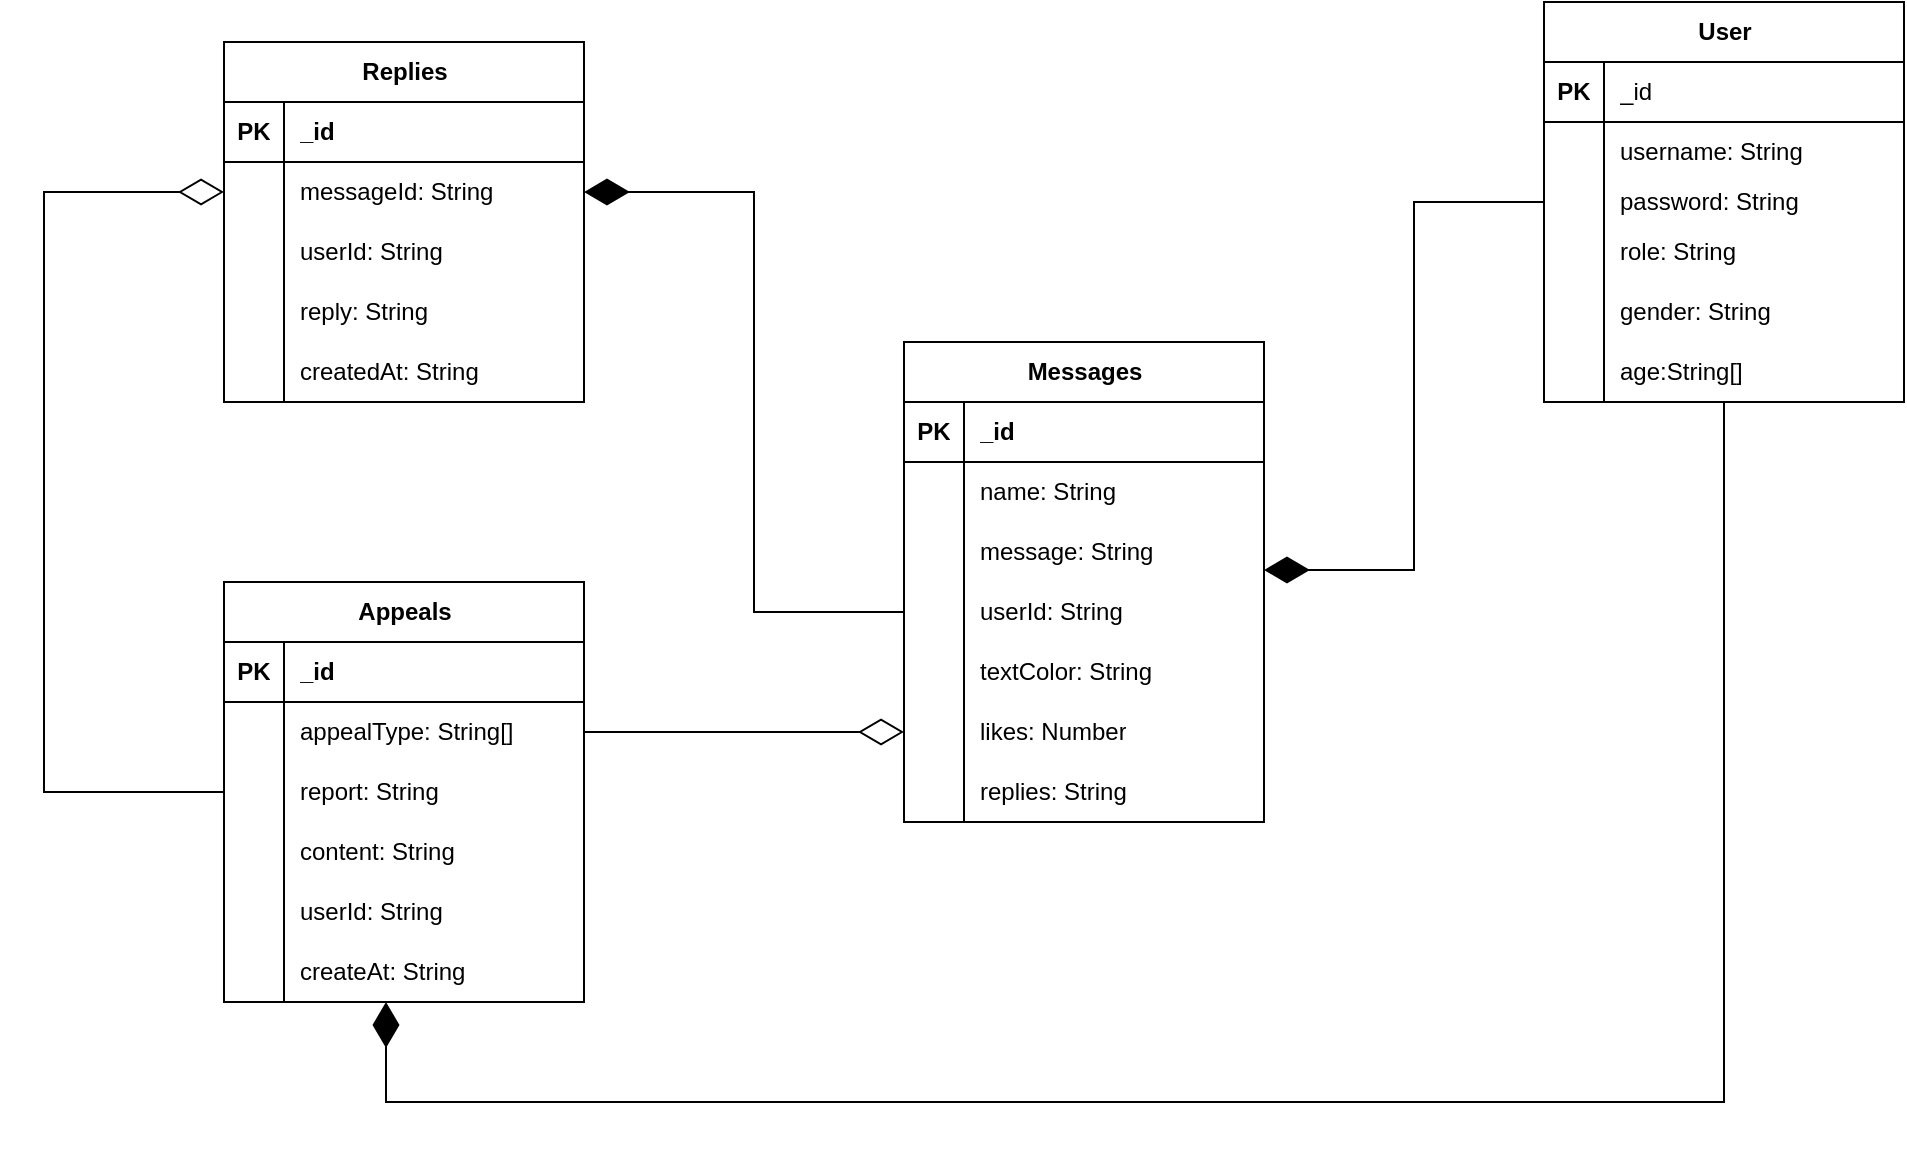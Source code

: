 <mxfile version="24.7.6">
  <diagram name="第 1 页" id="ENVxQrvpQ3haLweXwuNq">
    <mxGraphModel dx="2261" dy="818" grid="1" gridSize="10" guides="1" tooltips="1" connect="1" arrows="1" fold="1" page="1" pageScale="1" pageWidth="827" pageHeight="1169" math="0" shadow="0">
      <root>
        <mxCell id="0" />
        <mxCell id="1" parent="0" />
        <mxCell id="JnHbTNkuamtsmXyYyRPO-1" value="User" style="shape=table;startSize=30;container=1;collapsible=1;childLayout=tableLayout;fixedRows=1;rowLines=0;fontStyle=1;align=center;resizeLast=1;html=1;" parent="1" vertex="1">
          <mxGeometry x="280" y="110" width="180" height="200" as="geometry" />
        </mxCell>
        <mxCell id="JnHbTNkuamtsmXyYyRPO-2" value="" style="shape=tableRow;horizontal=0;startSize=0;swimlaneHead=0;swimlaneBody=0;fillColor=none;collapsible=0;dropTarget=0;points=[[0,0.5],[1,0.5]];portConstraint=eastwest;top=0;left=0;right=0;bottom=1;" parent="JnHbTNkuamtsmXyYyRPO-1" vertex="1">
          <mxGeometry y="30" width="180" height="30" as="geometry" />
        </mxCell>
        <mxCell id="JnHbTNkuamtsmXyYyRPO-3" value="PK" style="shape=partialRectangle;connectable=0;fillColor=none;top=0;left=0;bottom=0;right=0;fontStyle=1;overflow=hidden;whiteSpace=wrap;html=1;" parent="JnHbTNkuamtsmXyYyRPO-2" vertex="1">
          <mxGeometry width="30" height="30" as="geometry">
            <mxRectangle width="30" height="30" as="alternateBounds" />
          </mxGeometry>
        </mxCell>
        <mxCell id="JnHbTNkuamtsmXyYyRPO-4" value="&lt;span style=&quot;font-weight: normal;&quot;&gt;_&lt;span style=&quot;background-color: initial;&quot;&gt;id&lt;/span&gt;&lt;/span&gt;" style="shape=partialRectangle;connectable=0;fillColor=none;top=0;left=0;bottom=0;right=0;align=left;spacingLeft=6;fontStyle=1;overflow=hidden;whiteSpace=wrap;html=1;" parent="JnHbTNkuamtsmXyYyRPO-2" vertex="1">
          <mxGeometry x="30" width="150" height="30" as="geometry">
            <mxRectangle width="150" height="30" as="alternateBounds" />
          </mxGeometry>
        </mxCell>
        <mxCell id="JnHbTNkuamtsmXyYyRPO-5" value="" style="shape=tableRow;horizontal=0;startSize=0;swimlaneHead=0;swimlaneBody=0;fillColor=none;collapsible=0;dropTarget=0;points=[[0,0.5],[1,0.5]];portConstraint=eastwest;top=0;left=0;right=0;bottom=0;" parent="JnHbTNkuamtsmXyYyRPO-1" vertex="1">
          <mxGeometry y="60" width="180" height="30" as="geometry" />
        </mxCell>
        <mxCell id="JnHbTNkuamtsmXyYyRPO-6" value="" style="shape=partialRectangle;connectable=0;fillColor=none;top=0;left=0;bottom=0;right=0;editable=1;overflow=hidden;whiteSpace=wrap;html=1;" parent="JnHbTNkuamtsmXyYyRPO-5" vertex="1">
          <mxGeometry width="30" height="30" as="geometry">
            <mxRectangle width="30" height="30" as="alternateBounds" />
          </mxGeometry>
        </mxCell>
        <mxCell id="JnHbTNkuamtsmXyYyRPO-7" value="username: String" style="shape=partialRectangle;connectable=0;fillColor=none;top=0;left=0;bottom=0;right=0;align=left;spacingLeft=6;overflow=hidden;whiteSpace=wrap;html=1;" parent="JnHbTNkuamtsmXyYyRPO-5" vertex="1">
          <mxGeometry x="30" width="150" height="30" as="geometry">
            <mxRectangle width="150" height="30" as="alternateBounds" />
          </mxGeometry>
        </mxCell>
        <mxCell id="JnHbTNkuamtsmXyYyRPO-8" value="" style="shape=tableRow;horizontal=0;startSize=0;swimlaneHead=0;swimlaneBody=0;fillColor=none;collapsible=0;dropTarget=0;points=[[0,0.5],[1,0.5]];portConstraint=eastwest;top=0;left=0;right=0;bottom=0;" parent="JnHbTNkuamtsmXyYyRPO-1" vertex="1">
          <mxGeometry y="90" width="180" height="20" as="geometry" />
        </mxCell>
        <mxCell id="JnHbTNkuamtsmXyYyRPO-9" value="" style="shape=partialRectangle;connectable=0;fillColor=none;top=0;left=0;bottom=0;right=0;editable=1;overflow=hidden;whiteSpace=wrap;html=1;" parent="JnHbTNkuamtsmXyYyRPO-8" vertex="1">
          <mxGeometry width="30" height="20" as="geometry">
            <mxRectangle width="30" height="20" as="alternateBounds" />
          </mxGeometry>
        </mxCell>
        <mxCell id="JnHbTNkuamtsmXyYyRPO-10" value="password: String" style="shape=partialRectangle;connectable=0;fillColor=none;top=0;left=0;bottom=0;right=0;align=left;spacingLeft=6;overflow=hidden;whiteSpace=wrap;html=1;" parent="JnHbTNkuamtsmXyYyRPO-8" vertex="1">
          <mxGeometry x="30" width="150" height="20" as="geometry">
            <mxRectangle width="150" height="20" as="alternateBounds" />
          </mxGeometry>
        </mxCell>
        <mxCell id="JnHbTNkuamtsmXyYyRPO-11" value="" style="shape=tableRow;horizontal=0;startSize=0;swimlaneHead=0;swimlaneBody=0;fillColor=none;collapsible=0;dropTarget=0;points=[[0,0.5],[1,0.5]];portConstraint=eastwest;top=0;left=0;right=0;bottom=0;" parent="JnHbTNkuamtsmXyYyRPO-1" vertex="1">
          <mxGeometry y="110" width="180" height="30" as="geometry" />
        </mxCell>
        <mxCell id="JnHbTNkuamtsmXyYyRPO-12" value="" style="shape=partialRectangle;connectable=0;fillColor=none;top=0;left=0;bottom=0;right=0;editable=1;overflow=hidden;whiteSpace=wrap;html=1;" parent="JnHbTNkuamtsmXyYyRPO-11" vertex="1">
          <mxGeometry width="30" height="30" as="geometry">
            <mxRectangle width="30" height="30" as="alternateBounds" />
          </mxGeometry>
        </mxCell>
        <mxCell id="JnHbTNkuamtsmXyYyRPO-13" value="role: String" style="shape=partialRectangle;connectable=0;fillColor=none;top=0;left=0;bottom=0;right=0;align=left;spacingLeft=6;overflow=hidden;whiteSpace=wrap;html=1;" parent="JnHbTNkuamtsmXyYyRPO-11" vertex="1">
          <mxGeometry x="30" width="150" height="30" as="geometry">
            <mxRectangle width="150" height="30" as="alternateBounds" />
          </mxGeometry>
        </mxCell>
        <mxCell id="JnHbTNkuamtsmXyYyRPO-14" style="shape=tableRow;horizontal=0;startSize=0;swimlaneHead=0;swimlaneBody=0;fillColor=none;collapsible=0;dropTarget=0;points=[[0,0.5],[1,0.5]];portConstraint=eastwest;top=0;left=0;right=0;bottom=0;" parent="JnHbTNkuamtsmXyYyRPO-1" vertex="1">
          <mxGeometry y="140" width="180" height="30" as="geometry" />
        </mxCell>
        <mxCell id="JnHbTNkuamtsmXyYyRPO-15" style="shape=partialRectangle;connectable=0;fillColor=none;top=0;left=0;bottom=0;right=0;editable=1;overflow=hidden;whiteSpace=wrap;html=1;" parent="JnHbTNkuamtsmXyYyRPO-14" vertex="1">
          <mxGeometry width="30" height="30" as="geometry">
            <mxRectangle width="30" height="30" as="alternateBounds" />
          </mxGeometry>
        </mxCell>
        <mxCell id="JnHbTNkuamtsmXyYyRPO-16" value="gender: String" style="shape=partialRectangle;connectable=0;fillColor=none;top=0;left=0;bottom=0;right=0;align=left;spacingLeft=6;overflow=hidden;whiteSpace=wrap;html=1;" parent="JnHbTNkuamtsmXyYyRPO-14" vertex="1">
          <mxGeometry x="30" width="150" height="30" as="geometry">
            <mxRectangle width="150" height="30" as="alternateBounds" />
          </mxGeometry>
        </mxCell>
        <mxCell id="JnHbTNkuamtsmXyYyRPO-17" style="shape=tableRow;horizontal=0;startSize=0;swimlaneHead=0;swimlaneBody=0;fillColor=none;collapsible=0;dropTarget=0;points=[[0,0.5],[1,0.5]];portConstraint=eastwest;top=0;left=0;right=0;bottom=0;" parent="JnHbTNkuamtsmXyYyRPO-1" vertex="1">
          <mxGeometry y="170" width="180" height="30" as="geometry" />
        </mxCell>
        <mxCell id="JnHbTNkuamtsmXyYyRPO-18" style="shape=partialRectangle;connectable=0;fillColor=none;top=0;left=0;bottom=0;right=0;editable=1;overflow=hidden;whiteSpace=wrap;html=1;" parent="JnHbTNkuamtsmXyYyRPO-17" vertex="1">
          <mxGeometry width="30" height="30" as="geometry">
            <mxRectangle width="30" height="30" as="alternateBounds" />
          </mxGeometry>
        </mxCell>
        <mxCell id="JnHbTNkuamtsmXyYyRPO-19" value="age:String[]" style="shape=partialRectangle;connectable=0;fillColor=none;top=0;left=0;bottom=0;right=0;align=left;spacingLeft=6;overflow=hidden;whiteSpace=wrap;html=1;" parent="JnHbTNkuamtsmXyYyRPO-17" vertex="1">
          <mxGeometry x="30" width="150" height="30" as="geometry">
            <mxRectangle width="150" height="30" as="alternateBounds" />
          </mxGeometry>
        </mxCell>
        <mxCell id="JnHbTNkuamtsmXyYyRPO-40" value="Messages" style="shape=table;startSize=30;container=1;collapsible=1;childLayout=tableLayout;fixedRows=1;rowLines=0;fontStyle=1;align=center;resizeLast=1;html=1;" parent="1" vertex="1">
          <mxGeometry x="-40" y="280" width="180" height="240" as="geometry" />
        </mxCell>
        <mxCell id="JnHbTNkuamtsmXyYyRPO-41" value="" style="shape=tableRow;horizontal=0;startSize=0;swimlaneHead=0;swimlaneBody=0;fillColor=none;collapsible=0;dropTarget=0;points=[[0,0.5],[1,0.5]];portConstraint=eastwest;top=0;left=0;right=0;bottom=1;" parent="JnHbTNkuamtsmXyYyRPO-40" vertex="1">
          <mxGeometry y="30" width="180" height="30" as="geometry" />
        </mxCell>
        <mxCell id="JnHbTNkuamtsmXyYyRPO-42" value="PK" style="shape=partialRectangle;connectable=0;fillColor=none;top=0;left=0;bottom=0;right=0;fontStyle=1;overflow=hidden;whiteSpace=wrap;html=1;" parent="JnHbTNkuamtsmXyYyRPO-41" vertex="1">
          <mxGeometry width="30" height="30" as="geometry">
            <mxRectangle width="30" height="30" as="alternateBounds" />
          </mxGeometry>
        </mxCell>
        <mxCell id="JnHbTNkuamtsmXyYyRPO-43" value="_id" style="shape=partialRectangle;connectable=0;fillColor=none;top=0;left=0;bottom=0;right=0;align=left;spacingLeft=6;fontStyle=1;overflow=hidden;whiteSpace=wrap;html=1;" parent="JnHbTNkuamtsmXyYyRPO-41" vertex="1">
          <mxGeometry x="30" width="150" height="30" as="geometry">
            <mxRectangle width="150" height="30" as="alternateBounds" />
          </mxGeometry>
        </mxCell>
        <mxCell id="JnHbTNkuamtsmXyYyRPO-44" value="" style="shape=tableRow;horizontal=0;startSize=0;swimlaneHead=0;swimlaneBody=0;fillColor=none;collapsible=0;dropTarget=0;points=[[0,0.5],[1,0.5]];portConstraint=eastwest;top=0;left=0;right=0;bottom=0;" parent="JnHbTNkuamtsmXyYyRPO-40" vertex="1">
          <mxGeometry y="60" width="180" height="30" as="geometry" />
        </mxCell>
        <mxCell id="JnHbTNkuamtsmXyYyRPO-45" value="" style="shape=partialRectangle;connectable=0;fillColor=none;top=0;left=0;bottom=0;right=0;editable=1;overflow=hidden;whiteSpace=wrap;html=1;" parent="JnHbTNkuamtsmXyYyRPO-44" vertex="1">
          <mxGeometry width="30" height="30" as="geometry">
            <mxRectangle width="30" height="30" as="alternateBounds" />
          </mxGeometry>
        </mxCell>
        <mxCell id="JnHbTNkuamtsmXyYyRPO-46" value="name: String" style="shape=partialRectangle;connectable=0;fillColor=none;top=0;left=0;bottom=0;right=0;align=left;spacingLeft=6;overflow=hidden;whiteSpace=wrap;html=1;" parent="JnHbTNkuamtsmXyYyRPO-44" vertex="1">
          <mxGeometry x="30" width="150" height="30" as="geometry">
            <mxRectangle width="150" height="30" as="alternateBounds" />
          </mxGeometry>
        </mxCell>
        <mxCell id="JnHbTNkuamtsmXyYyRPO-47" value="" style="shape=tableRow;horizontal=0;startSize=0;swimlaneHead=0;swimlaneBody=0;fillColor=none;collapsible=0;dropTarget=0;points=[[0,0.5],[1,0.5]];portConstraint=eastwest;top=0;left=0;right=0;bottom=0;" parent="JnHbTNkuamtsmXyYyRPO-40" vertex="1">
          <mxGeometry y="90" width="180" height="30" as="geometry" />
        </mxCell>
        <mxCell id="JnHbTNkuamtsmXyYyRPO-48" value="" style="shape=partialRectangle;connectable=0;fillColor=none;top=0;left=0;bottom=0;right=0;editable=1;overflow=hidden;whiteSpace=wrap;html=1;" parent="JnHbTNkuamtsmXyYyRPO-47" vertex="1">
          <mxGeometry width="30" height="30" as="geometry">
            <mxRectangle width="30" height="30" as="alternateBounds" />
          </mxGeometry>
        </mxCell>
        <mxCell id="JnHbTNkuamtsmXyYyRPO-49" value="message: String" style="shape=partialRectangle;connectable=0;fillColor=none;top=0;left=0;bottom=0;right=0;align=left;spacingLeft=6;overflow=hidden;whiteSpace=wrap;html=1;" parent="JnHbTNkuamtsmXyYyRPO-47" vertex="1">
          <mxGeometry x="30" width="150" height="30" as="geometry">
            <mxRectangle width="150" height="30" as="alternateBounds" />
          </mxGeometry>
        </mxCell>
        <mxCell id="JnHbTNkuamtsmXyYyRPO-50" value="" style="shape=tableRow;horizontal=0;startSize=0;swimlaneHead=0;swimlaneBody=0;fillColor=none;collapsible=0;dropTarget=0;points=[[0,0.5],[1,0.5]];portConstraint=eastwest;top=0;left=0;right=0;bottom=0;" parent="JnHbTNkuamtsmXyYyRPO-40" vertex="1">
          <mxGeometry y="120" width="180" height="30" as="geometry" />
        </mxCell>
        <mxCell id="JnHbTNkuamtsmXyYyRPO-51" value="" style="shape=partialRectangle;connectable=0;fillColor=none;top=0;left=0;bottom=0;right=0;editable=1;overflow=hidden;whiteSpace=wrap;html=1;" parent="JnHbTNkuamtsmXyYyRPO-50" vertex="1">
          <mxGeometry width="30" height="30" as="geometry">
            <mxRectangle width="30" height="30" as="alternateBounds" />
          </mxGeometry>
        </mxCell>
        <mxCell id="JnHbTNkuamtsmXyYyRPO-52" value="userId: String" style="shape=partialRectangle;connectable=0;fillColor=none;top=0;left=0;bottom=0;right=0;align=left;spacingLeft=6;overflow=hidden;whiteSpace=wrap;html=1;" parent="JnHbTNkuamtsmXyYyRPO-50" vertex="1">
          <mxGeometry x="30" width="150" height="30" as="geometry">
            <mxRectangle width="150" height="30" as="alternateBounds" />
          </mxGeometry>
        </mxCell>
        <mxCell id="JnHbTNkuamtsmXyYyRPO-53" style="shape=tableRow;horizontal=0;startSize=0;swimlaneHead=0;swimlaneBody=0;fillColor=none;collapsible=0;dropTarget=0;points=[[0,0.5],[1,0.5]];portConstraint=eastwest;top=0;left=0;right=0;bottom=0;" parent="JnHbTNkuamtsmXyYyRPO-40" vertex="1">
          <mxGeometry y="150" width="180" height="30" as="geometry" />
        </mxCell>
        <mxCell id="JnHbTNkuamtsmXyYyRPO-54" style="shape=partialRectangle;connectable=0;fillColor=none;top=0;left=0;bottom=0;right=0;editable=1;overflow=hidden;whiteSpace=wrap;html=1;" parent="JnHbTNkuamtsmXyYyRPO-53" vertex="1">
          <mxGeometry width="30" height="30" as="geometry">
            <mxRectangle width="30" height="30" as="alternateBounds" />
          </mxGeometry>
        </mxCell>
        <mxCell id="JnHbTNkuamtsmXyYyRPO-55" value="textColor: String" style="shape=partialRectangle;connectable=0;fillColor=none;top=0;left=0;bottom=0;right=0;align=left;spacingLeft=6;overflow=hidden;whiteSpace=wrap;html=1;" parent="JnHbTNkuamtsmXyYyRPO-53" vertex="1">
          <mxGeometry x="30" width="150" height="30" as="geometry">
            <mxRectangle width="150" height="30" as="alternateBounds" />
          </mxGeometry>
        </mxCell>
        <mxCell id="JnHbTNkuamtsmXyYyRPO-59" style="shape=tableRow;horizontal=0;startSize=0;swimlaneHead=0;swimlaneBody=0;fillColor=none;collapsible=0;dropTarget=0;points=[[0,0.5],[1,0.5]];portConstraint=eastwest;top=0;left=0;right=0;bottom=0;" parent="JnHbTNkuamtsmXyYyRPO-40" vertex="1">
          <mxGeometry y="180" width="180" height="30" as="geometry" />
        </mxCell>
        <mxCell id="JnHbTNkuamtsmXyYyRPO-60" style="shape=partialRectangle;connectable=0;fillColor=none;top=0;left=0;bottom=0;right=0;editable=1;overflow=hidden;whiteSpace=wrap;html=1;" parent="JnHbTNkuamtsmXyYyRPO-59" vertex="1">
          <mxGeometry width="30" height="30" as="geometry">
            <mxRectangle width="30" height="30" as="alternateBounds" />
          </mxGeometry>
        </mxCell>
        <mxCell id="JnHbTNkuamtsmXyYyRPO-61" value="likes: Number" style="shape=partialRectangle;connectable=0;fillColor=none;top=0;left=0;bottom=0;right=0;align=left;spacingLeft=6;overflow=hidden;whiteSpace=wrap;html=1;" parent="JnHbTNkuamtsmXyYyRPO-59" vertex="1">
          <mxGeometry x="30" width="150" height="30" as="geometry">
            <mxRectangle width="150" height="30" as="alternateBounds" />
          </mxGeometry>
        </mxCell>
        <mxCell id="JnHbTNkuamtsmXyYyRPO-56" style="shape=tableRow;horizontal=0;startSize=0;swimlaneHead=0;swimlaneBody=0;fillColor=none;collapsible=0;dropTarget=0;points=[[0,0.5],[1,0.5]];portConstraint=eastwest;top=0;left=0;right=0;bottom=0;" parent="JnHbTNkuamtsmXyYyRPO-40" vertex="1">
          <mxGeometry y="210" width="180" height="30" as="geometry" />
        </mxCell>
        <mxCell id="JnHbTNkuamtsmXyYyRPO-57" style="shape=partialRectangle;connectable=0;fillColor=none;top=0;left=0;bottom=0;right=0;editable=1;overflow=hidden;whiteSpace=wrap;html=1;" parent="JnHbTNkuamtsmXyYyRPO-56" vertex="1">
          <mxGeometry width="30" height="30" as="geometry">
            <mxRectangle width="30" height="30" as="alternateBounds" />
          </mxGeometry>
        </mxCell>
        <mxCell id="JnHbTNkuamtsmXyYyRPO-58" value="replies: String" style="shape=partialRectangle;connectable=0;fillColor=none;top=0;left=0;bottom=0;right=0;align=left;spacingLeft=6;overflow=hidden;whiteSpace=wrap;html=1;" parent="JnHbTNkuamtsmXyYyRPO-56" vertex="1">
          <mxGeometry x="30" width="150" height="30" as="geometry">
            <mxRectangle width="150" height="30" as="alternateBounds" />
          </mxGeometry>
        </mxCell>
        <mxCell id="JnHbTNkuamtsmXyYyRPO-63" value="Replies" style="shape=table;startSize=30;container=1;collapsible=1;childLayout=tableLayout;fixedRows=1;rowLines=0;fontStyle=1;align=center;resizeLast=1;html=1;" parent="1" vertex="1">
          <mxGeometry x="-380" y="130" width="180" height="180" as="geometry" />
        </mxCell>
        <mxCell id="JnHbTNkuamtsmXyYyRPO-64" value="" style="shape=tableRow;horizontal=0;startSize=0;swimlaneHead=0;swimlaneBody=0;fillColor=none;collapsible=0;dropTarget=0;points=[[0,0.5],[1,0.5]];portConstraint=eastwest;top=0;left=0;right=0;bottom=1;" parent="JnHbTNkuamtsmXyYyRPO-63" vertex="1">
          <mxGeometry y="30" width="180" height="30" as="geometry" />
        </mxCell>
        <mxCell id="JnHbTNkuamtsmXyYyRPO-65" value="PK" style="shape=partialRectangle;connectable=0;fillColor=none;top=0;left=0;bottom=0;right=0;fontStyle=1;overflow=hidden;whiteSpace=wrap;html=1;" parent="JnHbTNkuamtsmXyYyRPO-64" vertex="1">
          <mxGeometry width="30" height="30" as="geometry">
            <mxRectangle width="30" height="30" as="alternateBounds" />
          </mxGeometry>
        </mxCell>
        <mxCell id="JnHbTNkuamtsmXyYyRPO-66" value="_id" style="shape=partialRectangle;connectable=0;fillColor=none;top=0;left=0;bottom=0;right=0;align=left;spacingLeft=6;fontStyle=1;overflow=hidden;whiteSpace=wrap;html=1;" parent="JnHbTNkuamtsmXyYyRPO-64" vertex="1">
          <mxGeometry x="30" width="150" height="30" as="geometry">
            <mxRectangle width="150" height="30" as="alternateBounds" />
          </mxGeometry>
        </mxCell>
        <mxCell id="JnHbTNkuamtsmXyYyRPO-67" value="" style="shape=tableRow;horizontal=0;startSize=0;swimlaneHead=0;swimlaneBody=0;fillColor=none;collapsible=0;dropTarget=0;points=[[0,0.5],[1,0.5]];portConstraint=eastwest;top=0;left=0;right=0;bottom=0;" parent="JnHbTNkuamtsmXyYyRPO-63" vertex="1">
          <mxGeometry y="60" width="180" height="30" as="geometry" />
        </mxCell>
        <mxCell id="JnHbTNkuamtsmXyYyRPO-68" value="" style="shape=partialRectangle;connectable=0;fillColor=none;top=0;left=0;bottom=0;right=0;editable=1;overflow=hidden;whiteSpace=wrap;html=1;" parent="JnHbTNkuamtsmXyYyRPO-67" vertex="1">
          <mxGeometry width="30" height="30" as="geometry">
            <mxRectangle width="30" height="30" as="alternateBounds" />
          </mxGeometry>
        </mxCell>
        <mxCell id="JnHbTNkuamtsmXyYyRPO-69" value="messageId: String" style="shape=partialRectangle;connectable=0;fillColor=none;top=0;left=0;bottom=0;right=0;align=left;spacingLeft=6;overflow=hidden;whiteSpace=wrap;html=1;" parent="JnHbTNkuamtsmXyYyRPO-67" vertex="1">
          <mxGeometry x="30" width="150" height="30" as="geometry">
            <mxRectangle width="150" height="30" as="alternateBounds" />
          </mxGeometry>
        </mxCell>
        <mxCell id="JnHbTNkuamtsmXyYyRPO-70" value="" style="shape=tableRow;horizontal=0;startSize=0;swimlaneHead=0;swimlaneBody=0;fillColor=none;collapsible=0;dropTarget=0;points=[[0,0.5],[1,0.5]];portConstraint=eastwest;top=0;left=0;right=0;bottom=0;" parent="JnHbTNkuamtsmXyYyRPO-63" vertex="1">
          <mxGeometry y="90" width="180" height="30" as="geometry" />
        </mxCell>
        <mxCell id="JnHbTNkuamtsmXyYyRPO-71" value="" style="shape=partialRectangle;connectable=0;fillColor=none;top=0;left=0;bottom=0;right=0;editable=1;overflow=hidden;whiteSpace=wrap;html=1;" parent="JnHbTNkuamtsmXyYyRPO-70" vertex="1">
          <mxGeometry width="30" height="30" as="geometry">
            <mxRectangle width="30" height="30" as="alternateBounds" />
          </mxGeometry>
        </mxCell>
        <mxCell id="JnHbTNkuamtsmXyYyRPO-72" value="userId: String" style="shape=partialRectangle;connectable=0;fillColor=none;top=0;left=0;bottom=0;right=0;align=left;spacingLeft=6;overflow=hidden;whiteSpace=wrap;html=1;" parent="JnHbTNkuamtsmXyYyRPO-70" vertex="1">
          <mxGeometry x="30" width="150" height="30" as="geometry">
            <mxRectangle width="150" height="30" as="alternateBounds" />
          </mxGeometry>
        </mxCell>
        <mxCell id="A3CUQkxK-i4--4NvnGzH-3" style="shape=tableRow;horizontal=0;startSize=0;swimlaneHead=0;swimlaneBody=0;fillColor=none;collapsible=0;dropTarget=0;points=[[0,0.5],[1,0.5]];portConstraint=eastwest;top=0;left=0;right=0;bottom=0;" vertex="1" parent="JnHbTNkuamtsmXyYyRPO-63">
          <mxGeometry y="120" width="180" height="30" as="geometry" />
        </mxCell>
        <mxCell id="A3CUQkxK-i4--4NvnGzH-4" style="shape=partialRectangle;connectable=0;fillColor=none;top=0;left=0;bottom=0;right=0;editable=1;overflow=hidden;whiteSpace=wrap;html=1;" vertex="1" parent="A3CUQkxK-i4--4NvnGzH-3">
          <mxGeometry width="30" height="30" as="geometry">
            <mxRectangle width="30" height="30" as="alternateBounds" />
          </mxGeometry>
        </mxCell>
        <mxCell id="A3CUQkxK-i4--4NvnGzH-5" value="reply: String" style="shape=partialRectangle;connectable=0;fillColor=none;top=0;left=0;bottom=0;right=0;align=left;spacingLeft=6;overflow=hidden;whiteSpace=wrap;html=1;" vertex="1" parent="A3CUQkxK-i4--4NvnGzH-3">
          <mxGeometry x="30" width="150" height="30" as="geometry">
            <mxRectangle width="150" height="30" as="alternateBounds" />
          </mxGeometry>
        </mxCell>
        <mxCell id="A3CUQkxK-i4--4NvnGzH-6" style="shape=tableRow;horizontal=0;startSize=0;swimlaneHead=0;swimlaneBody=0;fillColor=none;collapsible=0;dropTarget=0;points=[[0,0.5],[1,0.5]];portConstraint=eastwest;top=0;left=0;right=0;bottom=0;" vertex="1" parent="JnHbTNkuamtsmXyYyRPO-63">
          <mxGeometry y="150" width="180" height="30" as="geometry" />
        </mxCell>
        <mxCell id="A3CUQkxK-i4--4NvnGzH-7" style="shape=partialRectangle;connectable=0;fillColor=none;top=0;left=0;bottom=0;right=0;editable=1;overflow=hidden;whiteSpace=wrap;html=1;" vertex="1" parent="A3CUQkxK-i4--4NvnGzH-6">
          <mxGeometry width="30" height="30" as="geometry">
            <mxRectangle width="30" height="30" as="alternateBounds" />
          </mxGeometry>
        </mxCell>
        <mxCell id="A3CUQkxK-i4--4NvnGzH-8" value="createdAt: String" style="shape=partialRectangle;connectable=0;fillColor=none;top=0;left=0;bottom=0;right=0;align=left;spacingLeft=6;overflow=hidden;whiteSpace=wrap;html=1;" vertex="1" parent="A3CUQkxK-i4--4NvnGzH-6">
          <mxGeometry x="30" width="150" height="30" as="geometry">
            <mxRectangle width="150" height="30" as="alternateBounds" />
          </mxGeometry>
        </mxCell>
        <mxCell id="JnHbTNkuamtsmXyYyRPO-75" value="Appeals" style="shape=table;startSize=30;container=1;collapsible=1;childLayout=tableLayout;fixedRows=1;rowLines=0;fontStyle=1;align=center;resizeLast=1;html=1;" parent="1" vertex="1">
          <mxGeometry x="-380" y="400" width="180" height="210" as="geometry" />
        </mxCell>
        <mxCell id="JnHbTNkuamtsmXyYyRPO-76" value="" style="shape=tableRow;horizontal=0;startSize=0;swimlaneHead=0;swimlaneBody=0;fillColor=none;collapsible=0;dropTarget=0;points=[[0,0.5],[1,0.5]];portConstraint=eastwest;top=0;left=0;right=0;bottom=1;" parent="JnHbTNkuamtsmXyYyRPO-75" vertex="1">
          <mxGeometry y="30" width="180" height="30" as="geometry" />
        </mxCell>
        <mxCell id="JnHbTNkuamtsmXyYyRPO-77" value="PK" style="shape=partialRectangle;connectable=0;fillColor=none;top=0;left=0;bottom=0;right=0;fontStyle=1;overflow=hidden;whiteSpace=wrap;html=1;" parent="JnHbTNkuamtsmXyYyRPO-76" vertex="1">
          <mxGeometry width="30" height="30" as="geometry">
            <mxRectangle width="30" height="30" as="alternateBounds" />
          </mxGeometry>
        </mxCell>
        <mxCell id="JnHbTNkuamtsmXyYyRPO-78" value="_id" style="shape=partialRectangle;connectable=0;fillColor=none;top=0;left=0;bottom=0;right=0;align=left;spacingLeft=6;fontStyle=1;overflow=hidden;whiteSpace=wrap;html=1;" parent="JnHbTNkuamtsmXyYyRPO-76" vertex="1">
          <mxGeometry x="30" width="150" height="30" as="geometry">
            <mxRectangle width="150" height="30" as="alternateBounds" />
          </mxGeometry>
        </mxCell>
        <mxCell id="JnHbTNkuamtsmXyYyRPO-79" value="" style="shape=tableRow;horizontal=0;startSize=0;swimlaneHead=0;swimlaneBody=0;fillColor=none;collapsible=0;dropTarget=0;points=[[0,0.5],[1,0.5]];portConstraint=eastwest;top=0;left=0;right=0;bottom=0;" parent="JnHbTNkuamtsmXyYyRPO-75" vertex="1">
          <mxGeometry y="60" width="180" height="30" as="geometry" />
        </mxCell>
        <mxCell id="JnHbTNkuamtsmXyYyRPO-80" value="" style="shape=partialRectangle;connectable=0;fillColor=none;top=0;left=0;bottom=0;right=0;editable=1;overflow=hidden;whiteSpace=wrap;html=1;" parent="JnHbTNkuamtsmXyYyRPO-79" vertex="1">
          <mxGeometry width="30" height="30" as="geometry">
            <mxRectangle width="30" height="30" as="alternateBounds" />
          </mxGeometry>
        </mxCell>
        <mxCell id="JnHbTNkuamtsmXyYyRPO-81" value="appealType: String[]" style="shape=partialRectangle;connectable=0;fillColor=none;top=0;left=0;bottom=0;right=0;align=left;spacingLeft=6;overflow=hidden;whiteSpace=wrap;html=1;" parent="JnHbTNkuamtsmXyYyRPO-79" vertex="1">
          <mxGeometry x="30" width="150" height="30" as="geometry">
            <mxRectangle width="150" height="30" as="alternateBounds" />
          </mxGeometry>
        </mxCell>
        <mxCell id="JnHbTNkuamtsmXyYyRPO-82" value="" style="shape=tableRow;horizontal=0;startSize=0;swimlaneHead=0;swimlaneBody=0;fillColor=none;collapsible=0;dropTarget=0;points=[[0,0.5],[1,0.5]];portConstraint=eastwest;top=0;left=0;right=0;bottom=0;" parent="JnHbTNkuamtsmXyYyRPO-75" vertex="1">
          <mxGeometry y="90" width="180" height="30" as="geometry" />
        </mxCell>
        <mxCell id="JnHbTNkuamtsmXyYyRPO-83" value="" style="shape=partialRectangle;connectable=0;fillColor=none;top=0;left=0;bottom=0;right=0;editable=1;overflow=hidden;whiteSpace=wrap;html=1;" parent="JnHbTNkuamtsmXyYyRPO-82" vertex="1">
          <mxGeometry width="30" height="30" as="geometry">
            <mxRectangle width="30" height="30" as="alternateBounds" />
          </mxGeometry>
        </mxCell>
        <mxCell id="JnHbTNkuamtsmXyYyRPO-84" value="report: String" style="shape=partialRectangle;connectable=0;fillColor=none;top=0;left=0;bottom=0;right=0;align=left;spacingLeft=6;overflow=hidden;whiteSpace=wrap;html=1;" parent="JnHbTNkuamtsmXyYyRPO-82" vertex="1">
          <mxGeometry x="30" width="150" height="30" as="geometry">
            <mxRectangle width="150" height="30" as="alternateBounds" />
          </mxGeometry>
        </mxCell>
        <mxCell id="A3CUQkxK-i4--4NvnGzH-10" style="shape=tableRow;horizontal=0;startSize=0;swimlaneHead=0;swimlaneBody=0;fillColor=none;collapsible=0;dropTarget=0;points=[[0,0.5],[1,0.5]];portConstraint=eastwest;top=0;left=0;right=0;bottom=0;" vertex="1" parent="JnHbTNkuamtsmXyYyRPO-75">
          <mxGeometry y="120" width="180" height="30" as="geometry" />
        </mxCell>
        <mxCell id="A3CUQkxK-i4--4NvnGzH-11" style="shape=partialRectangle;connectable=0;fillColor=none;top=0;left=0;bottom=0;right=0;editable=1;overflow=hidden;whiteSpace=wrap;html=1;" vertex="1" parent="A3CUQkxK-i4--4NvnGzH-10">
          <mxGeometry width="30" height="30" as="geometry">
            <mxRectangle width="30" height="30" as="alternateBounds" />
          </mxGeometry>
        </mxCell>
        <mxCell id="A3CUQkxK-i4--4NvnGzH-12" value="content: String" style="shape=partialRectangle;connectable=0;fillColor=none;top=0;left=0;bottom=0;right=0;align=left;spacingLeft=6;overflow=hidden;whiteSpace=wrap;html=1;" vertex="1" parent="A3CUQkxK-i4--4NvnGzH-10">
          <mxGeometry x="30" width="150" height="30" as="geometry">
            <mxRectangle width="150" height="30" as="alternateBounds" />
          </mxGeometry>
        </mxCell>
        <mxCell id="A3CUQkxK-i4--4NvnGzH-13" style="shape=tableRow;horizontal=0;startSize=0;swimlaneHead=0;swimlaneBody=0;fillColor=none;collapsible=0;dropTarget=0;points=[[0,0.5],[1,0.5]];portConstraint=eastwest;top=0;left=0;right=0;bottom=0;" vertex="1" parent="JnHbTNkuamtsmXyYyRPO-75">
          <mxGeometry y="150" width="180" height="30" as="geometry" />
        </mxCell>
        <mxCell id="A3CUQkxK-i4--4NvnGzH-14" style="shape=partialRectangle;connectable=0;fillColor=none;top=0;left=0;bottom=0;right=0;editable=1;overflow=hidden;whiteSpace=wrap;html=1;" vertex="1" parent="A3CUQkxK-i4--4NvnGzH-13">
          <mxGeometry width="30" height="30" as="geometry">
            <mxRectangle width="30" height="30" as="alternateBounds" />
          </mxGeometry>
        </mxCell>
        <mxCell id="A3CUQkxK-i4--4NvnGzH-15" value="userId: String" style="shape=partialRectangle;connectable=0;fillColor=none;top=0;left=0;bottom=0;right=0;align=left;spacingLeft=6;overflow=hidden;whiteSpace=wrap;html=1;" vertex="1" parent="A3CUQkxK-i4--4NvnGzH-13">
          <mxGeometry x="30" width="150" height="30" as="geometry">
            <mxRectangle width="150" height="30" as="alternateBounds" />
          </mxGeometry>
        </mxCell>
        <mxCell id="A3CUQkxK-i4--4NvnGzH-16" style="shape=tableRow;horizontal=0;startSize=0;swimlaneHead=0;swimlaneBody=0;fillColor=none;collapsible=0;dropTarget=0;points=[[0,0.5],[1,0.5]];portConstraint=eastwest;top=0;left=0;right=0;bottom=0;" vertex="1" parent="JnHbTNkuamtsmXyYyRPO-75">
          <mxGeometry y="180" width="180" height="30" as="geometry" />
        </mxCell>
        <mxCell id="A3CUQkxK-i4--4NvnGzH-17" style="shape=partialRectangle;connectable=0;fillColor=none;top=0;left=0;bottom=0;right=0;editable=1;overflow=hidden;whiteSpace=wrap;html=1;" vertex="1" parent="A3CUQkxK-i4--4NvnGzH-16">
          <mxGeometry width="30" height="30" as="geometry">
            <mxRectangle width="30" height="30" as="alternateBounds" />
          </mxGeometry>
        </mxCell>
        <mxCell id="A3CUQkxK-i4--4NvnGzH-18" value="createAt: String" style="shape=partialRectangle;connectable=0;fillColor=none;top=0;left=0;bottom=0;right=0;align=left;spacingLeft=6;overflow=hidden;whiteSpace=wrap;html=1;" vertex="1" parent="A3CUQkxK-i4--4NvnGzH-16">
          <mxGeometry x="30" width="150" height="30" as="geometry">
            <mxRectangle width="150" height="30" as="alternateBounds" />
          </mxGeometry>
        </mxCell>
        <mxCell id="A3CUQkxK-i4--4NvnGzH-2" style="edgeStyle=orthogonalEdgeStyle;rounded=0;orthogonalLoop=1;jettySize=auto;html=1;entryX=1;entryY=0.8;entryDx=0;entryDy=0;entryPerimeter=0;endArrow=diamondThin;endFill=1;endSize=20;" edge="1" parent="1" source="JnHbTNkuamtsmXyYyRPO-8" target="JnHbTNkuamtsmXyYyRPO-47">
          <mxGeometry relative="1" as="geometry" />
        </mxCell>
        <mxCell id="A3CUQkxK-i4--4NvnGzH-21" style="edgeStyle=orthogonalEdgeStyle;rounded=0;orthogonalLoop=1;jettySize=auto;html=1;endArrow=diamondThin;endFill=1;endSize=20;" edge="1" parent="1" source="JnHbTNkuamtsmXyYyRPO-1">
          <mxGeometry relative="1" as="geometry">
            <mxPoint x="-299" y="610" as="targetPoint" />
            <Array as="points">
              <mxPoint x="370" y="660" />
              <mxPoint x="-299" y="660" />
            </Array>
          </mxGeometry>
        </mxCell>
        <mxCell id="A3CUQkxK-i4--4NvnGzH-22" style="edgeStyle=orthogonalEdgeStyle;rounded=0;orthogonalLoop=1;jettySize=auto;html=1;entryX=0;entryY=0.5;entryDx=0;entryDy=0;endSize=20;endArrow=diamondThin;endFill=0;" edge="1" parent="1" source="JnHbTNkuamtsmXyYyRPO-79" target="JnHbTNkuamtsmXyYyRPO-59">
          <mxGeometry relative="1" as="geometry" />
        </mxCell>
        <mxCell id="A3CUQkxK-i4--4NvnGzH-23" style="edgeStyle=orthogonalEdgeStyle;rounded=0;orthogonalLoop=1;jettySize=auto;html=1;entryX=0;entryY=0.5;entryDx=0;entryDy=0;endArrow=diamondThin;endFill=0;endSize=20;" edge="1" parent="1" source="JnHbTNkuamtsmXyYyRPO-82" target="JnHbTNkuamtsmXyYyRPO-67">
          <mxGeometry relative="1" as="geometry">
            <mxPoint x="-480" y="210" as="targetPoint" />
            <Array as="points">
              <mxPoint x="-470" y="505" />
              <mxPoint x="-470" y="205" />
            </Array>
          </mxGeometry>
        </mxCell>
        <mxCell id="A3CUQkxK-i4--4NvnGzH-24" style="edgeStyle=orthogonalEdgeStyle;rounded=0;orthogonalLoop=1;jettySize=auto;html=1;entryX=1;entryY=0.5;entryDx=0;entryDy=0;endArrow=diamondThin;endFill=1;endSize=20;" edge="1" parent="1" source="JnHbTNkuamtsmXyYyRPO-50" target="JnHbTNkuamtsmXyYyRPO-67">
          <mxGeometry relative="1" as="geometry" />
        </mxCell>
      </root>
    </mxGraphModel>
  </diagram>
</mxfile>
